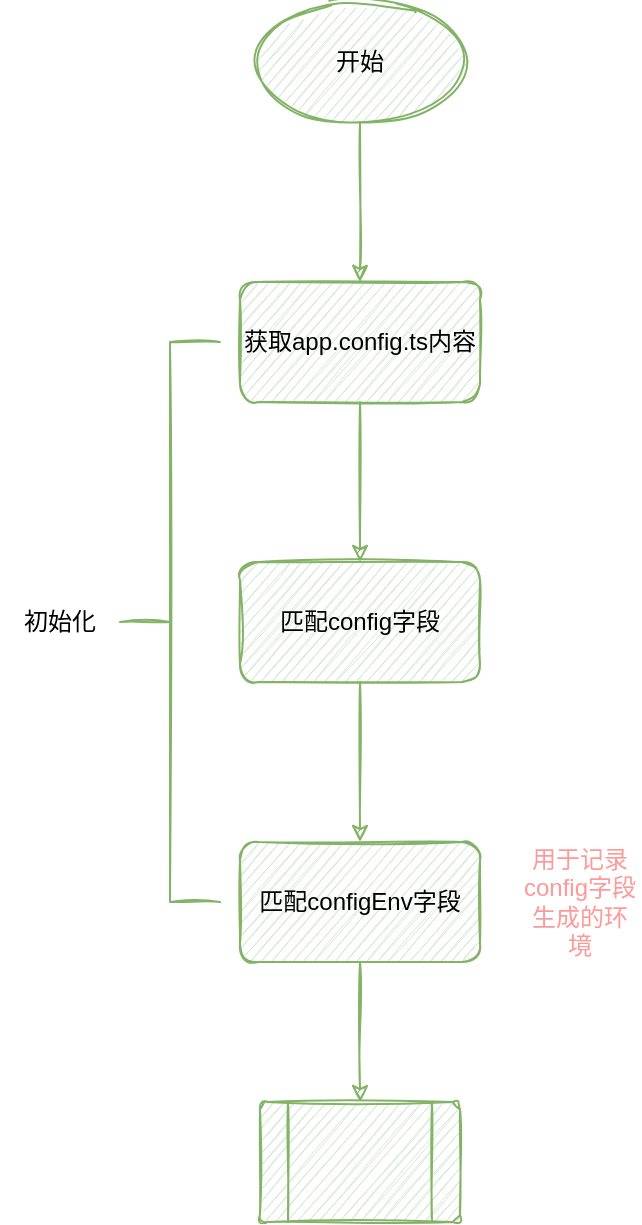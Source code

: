 <mxfile version="17.0.0" type="github">
  <diagram id="HSfGDlyhOGmyIHZ94gBn" name="第 1 页">
    <mxGraphModel dx="888" dy="586" grid="1" gridSize="10" guides="1" tooltips="1" connect="1" arrows="1" fold="1" page="1" pageScale="1" pageWidth="827" pageHeight="1169" math="0" shadow="0">
      <root>
        <mxCell id="0" />
        <mxCell id="1" parent="0" />
        <mxCell id="xD_pPmzMON3R3X_e0m8q-4" value="" style="edgeStyle=orthogonalEdgeStyle;rounded=1;sketch=1;orthogonalLoop=1;jettySize=auto;html=1;fillColor=#d5e8d4;strokeColor=#82b366;" edge="1" parent="1" source="xD_pPmzMON3R3X_e0m8q-2" target="xD_pPmzMON3R3X_e0m8q-3">
          <mxGeometry relative="1" as="geometry" />
        </mxCell>
        <mxCell id="xD_pPmzMON3R3X_e0m8q-2" value="开始" style="strokeWidth=1;html=1;shape=mxgraph.flowchart.start_1;whiteSpace=wrap;rounded=1;sketch=1;fillColor=#d5e8d4;strokeColor=#82b366;" vertex="1" parent="1">
          <mxGeometry x="360" y="270" width="100" height="60" as="geometry" />
        </mxCell>
        <mxCell id="xD_pPmzMON3R3X_e0m8q-6" value="" style="edgeStyle=orthogonalEdgeStyle;rounded=1;sketch=1;orthogonalLoop=1;jettySize=auto;html=1;fillColor=#d5e8d4;strokeColor=#82b366;" edge="1" parent="1" source="xD_pPmzMON3R3X_e0m8q-3" target="xD_pPmzMON3R3X_e0m8q-5">
          <mxGeometry relative="1" as="geometry" />
        </mxCell>
        <mxCell id="xD_pPmzMON3R3X_e0m8q-3" value="获取app.config.ts内容" style="whiteSpace=wrap;html=1;fillColor=#d5e8d4;strokeColor=#82b366;strokeWidth=1;rounded=1;sketch=1;" vertex="1" parent="1">
          <mxGeometry x="350" y="410" width="120" height="60" as="geometry" />
        </mxCell>
        <mxCell id="xD_pPmzMON3R3X_e0m8q-8" value="" style="edgeStyle=orthogonalEdgeStyle;rounded=1;sketch=1;orthogonalLoop=1;jettySize=auto;html=1;fillColor=#d5e8d4;strokeColor=#82b366;" edge="1" parent="1" source="xD_pPmzMON3R3X_e0m8q-5" target="xD_pPmzMON3R3X_e0m8q-7">
          <mxGeometry relative="1" as="geometry" />
        </mxCell>
        <mxCell id="xD_pPmzMON3R3X_e0m8q-5" value="匹配config字段" style="whiteSpace=wrap;html=1;fillColor=#d5e8d4;strokeColor=#82b366;strokeWidth=1;rounded=1;sketch=1;" vertex="1" parent="1">
          <mxGeometry x="350" y="550" width="120" height="60" as="geometry" />
        </mxCell>
        <mxCell id="xD_pPmzMON3R3X_e0m8q-14" value="" style="edgeStyle=orthogonalEdgeStyle;rounded=1;sketch=1;orthogonalLoop=1;jettySize=auto;html=1;fontColor=#000000;fillColor=#d5e8d4;strokeColor=#82b366;" edge="1" parent="1" source="xD_pPmzMON3R3X_e0m8q-7" target="xD_pPmzMON3R3X_e0m8q-13">
          <mxGeometry relative="1" as="geometry" />
        </mxCell>
        <mxCell id="xD_pPmzMON3R3X_e0m8q-7" value="匹配configEnv字段" style="whiteSpace=wrap;html=1;fillColor=#d5e8d4;strokeColor=#82b366;strokeWidth=1;rounded=1;sketch=1;" vertex="1" parent="1">
          <mxGeometry x="350" y="690" width="120" height="60" as="geometry" />
        </mxCell>
        <mxCell id="xD_pPmzMON3R3X_e0m8q-10" value="用于记录config字段生成的环境" style="text;html=1;strokeColor=none;fillColor=none;align=center;verticalAlign=middle;whiteSpace=wrap;rounded=0;sketch=1;fontColor=#FF9999;" vertex="1" parent="1">
          <mxGeometry x="490" y="705" width="60" height="30" as="geometry" />
        </mxCell>
        <mxCell id="xD_pPmzMON3R3X_e0m8q-11" value="" style="strokeWidth=1;html=1;shape=mxgraph.flowchart.annotation_2;align=left;labelPosition=right;pointerEvents=1;rounded=1;sketch=1;fillColor=#d5e8d4;strokeColor=#82b366;" vertex="1" parent="1">
          <mxGeometry x="290" y="440" width="50" height="280" as="geometry" />
        </mxCell>
        <mxCell id="xD_pPmzMON3R3X_e0m8q-12" value="初始化" style="text;html=1;strokeColor=none;fillColor=none;align=center;verticalAlign=middle;whiteSpace=wrap;rounded=0;sketch=1;fontColor=#000000;" vertex="1" parent="1">
          <mxGeometry x="230" y="565" width="60" height="30" as="geometry" />
        </mxCell>
        <mxCell id="xD_pPmzMON3R3X_e0m8q-13" value="" style="verticalLabelPosition=bottom;verticalAlign=top;html=1;shape=process;whiteSpace=wrap;rounded=1;size=0.14;arcSize=6;sketch=1;strokeWidth=1;fillColor=#d5e8d4;strokeColor=#82b366;" vertex="1" parent="1">
          <mxGeometry x="360" y="820" width="100" height="60" as="geometry" />
        </mxCell>
      </root>
    </mxGraphModel>
  </diagram>
</mxfile>
